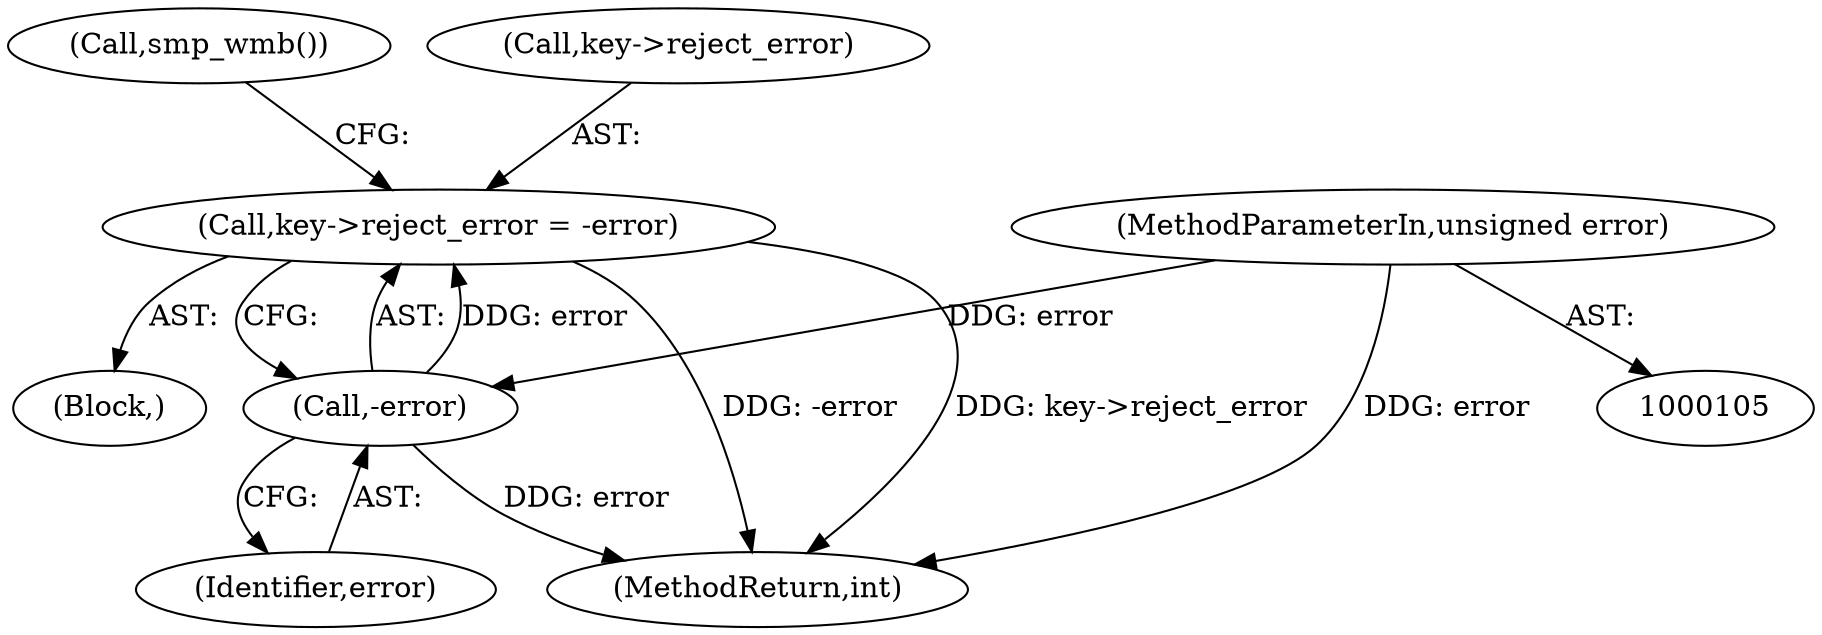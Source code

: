 digraph "1_linux_363b02dab09b3226f3bd1420dad9c72b79a42a76_6@del" {
"1000170" [label="(Call,key->reject_error = -error)"];
"1000174" [label="(Call,-error)"];
"1000108" [label="(MethodParameterIn,unsigned error)"];
"1000162" [label="(Block,)"];
"1000265" [label="(MethodReturn,int)"];
"1000176" [label="(Call,smp_wmb())"];
"1000175" [label="(Identifier,error)"];
"1000174" [label="(Call,-error)"];
"1000171" [label="(Call,key->reject_error)"];
"1000108" [label="(MethodParameterIn,unsigned error)"];
"1000170" [label="(Call,key->reject_error = -error)"];
"1000170" -> "1000162"  [label="AST: "];
"1000170" -> "1000174"  [label="CFG: "];
"1000171" -> "1000170"  [label="AST: "];
"1000174" -> "1000170"  [label="AST: "];
"1000176" -> "1000170"  [label="CFG: "];
"1000170" -> "1000265"  [label="DDG: key->reject_error"];
"1000170" -> "1000265"  [label="DDG: -error"];
"1000174" -> "1000170"  [label="DDG: error"];
"1000174" -> "1000175"  [label="CFG: "];
"1000175" -> "1000174"  [label="AST: "];
"1000174" -> "1000265"  [label="DDG: error"];
"1000108" -> "1000174"  [label="DDG: error"];
"1000108" -> "1000105"  [label="AST: "];
"1000108" -> "1000265"  [label="DDG: error"];
}
